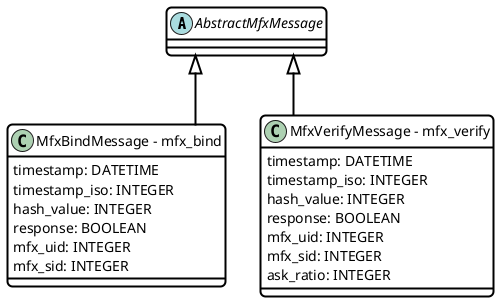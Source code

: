 @startuml
skinparam useBetaStyle true
skinparam linetype ortho

<style>
    classDiagram{
        FontColor Black
        BackgroundColor White
        LineThickness 2
        LineColor Black
        RoundCorner 10
    }
</style>

class AbstractMfxMessage {
}
abstract class AbstractMfxMessage
class "MfxBindMessage - mfx_bind" {
timestamp: DATETIME
timestamp_iso: INTEGER
hash_value: INTEGER
response: BOOLEAN
mfx_uid: INTEGER
mfx_sid: INTEGER
}
AbstractMfxMessage <|-- "MfxBindMessage - mfx_bind"
class "MfxVerifyMessage - mfx_verify" {
timestamp: DATETIME
timestamp_iso: INTEGER
hash_value: INTEGER
response: BOOLEAN
mfx_uid: INTEGER
mfx_sid: INTEGER
ask_ratio: INTEGER
}
AbstractMfxMessage <|-- "MfxVerifyMessage - mfx_verify"
@enduml